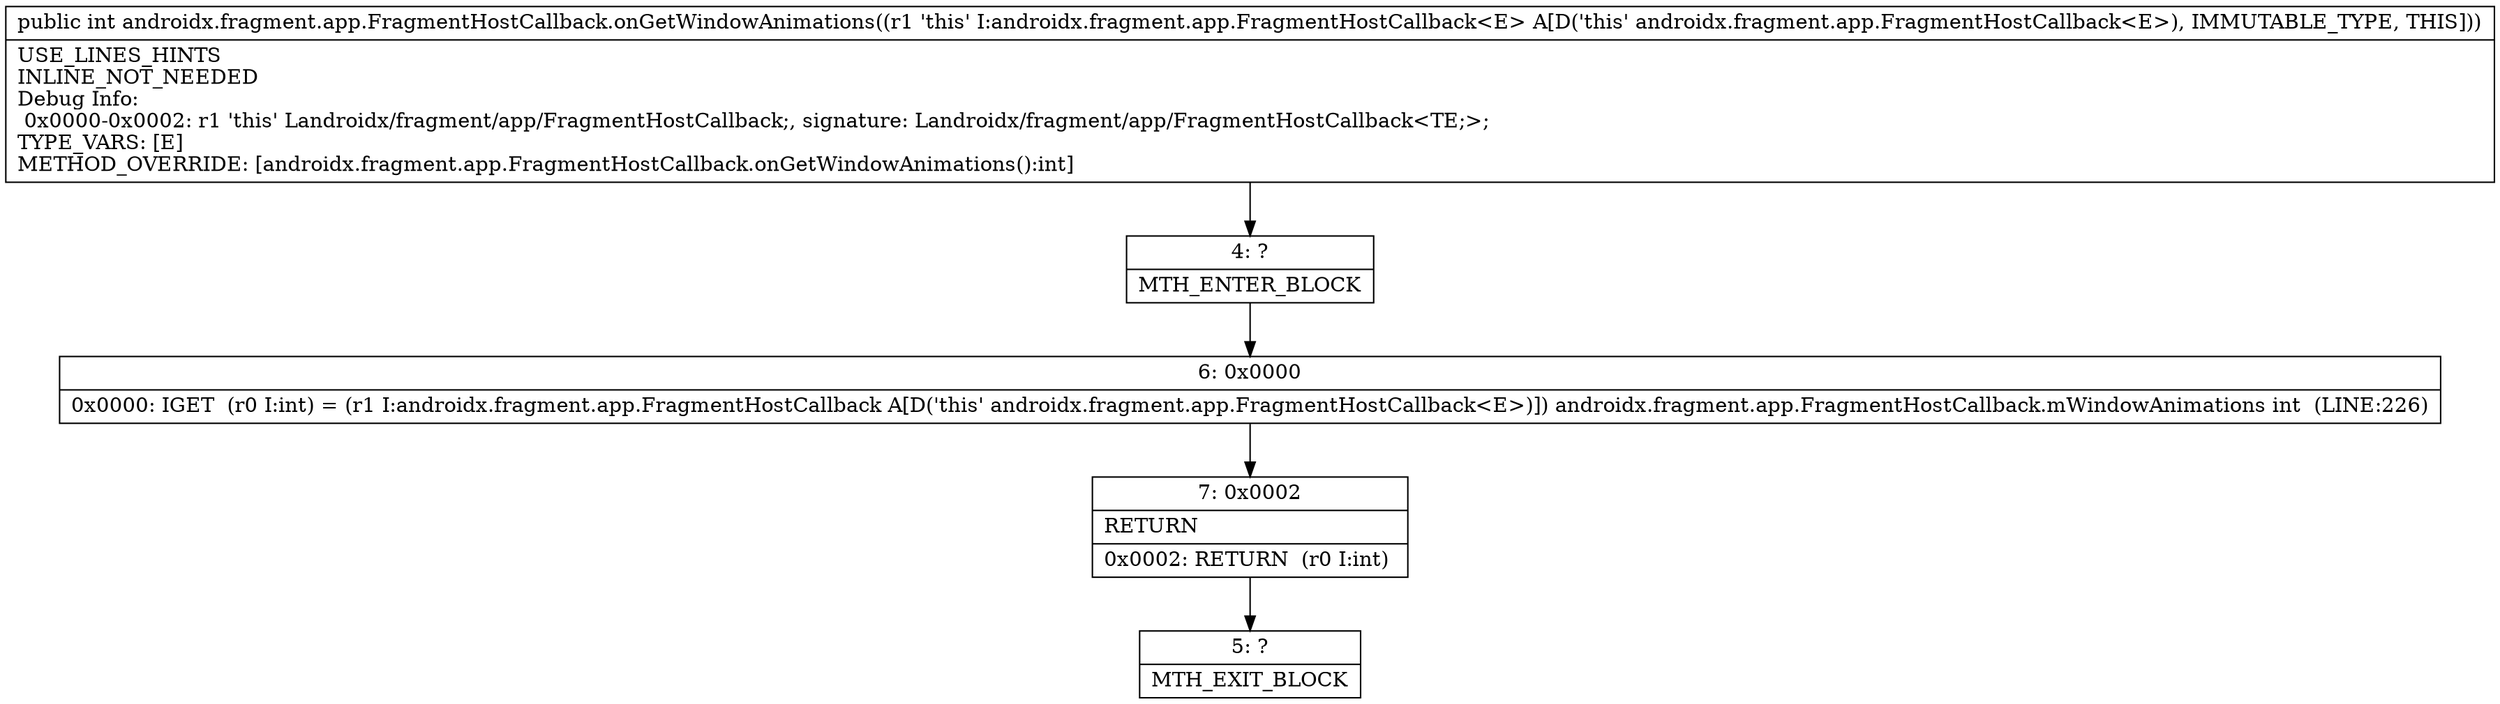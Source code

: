 digraph "CFG forandroidx.fragment.app.FragmentHostCallback.onGetWindowAnimations()I" {
Node_4 [shape=record,label="{4\:\ ?|MTH_ENTER_BLOCK\l}"];
Node_6 [shape=record,label="{6\:\ 0x0000|0x0000: IGET  (r0 I:int) = (r1 I:androidx.fragment.app.FragmentHostCallback A[D('this' androidx.fragment.app.FragmentHostCallback\<E\>)]) androidx.fragment.app.FragmentHostCallback.mWindowAnimations int  (LINE:226)\l}"];
Node_7 [shape=record,label="{7\:\ 0x0002|RETURN\l|0x0002: RETURN  (r0 I:int) \l}"];
Node_5 [shape=record,label="{5\:\ ?|MTH_EXIT_BLOCK\l}"];
MethodNode[shape=record,label="{public int androidx.fragment.app.FragmentHostCallback.onGetWindowAnimations((r1 'this' I:androidx.fragment.app.FragmentHostCallback\<E\> A[D('this' androidx.fragment.app.FragmentHostCallback\<E\>), IMMUTABLE_TYPE, THIS]))  | USE_LINES_HINTS\lINLINE_NOT_NEEDED\lDebug Info:\l  0x0000\-0x0002: r1 'this' Landroidx\/fragment\/app\/FragmentHostCallback;, signature: Landroidx\/fragment\/app\/FragmentHostCallback\<TE;\>;\lTYPE_VARS: [E]\lMETHOD_OVERRIDE: [androidx.fragment.app.FragmentHostCallback.onGetWindowAnimations():int]\l}"];
MethodNode -> Node_4;Node_4 -> Node_6;
Node_6 -> Node_7;
Node_7 -> Node_5;
}

